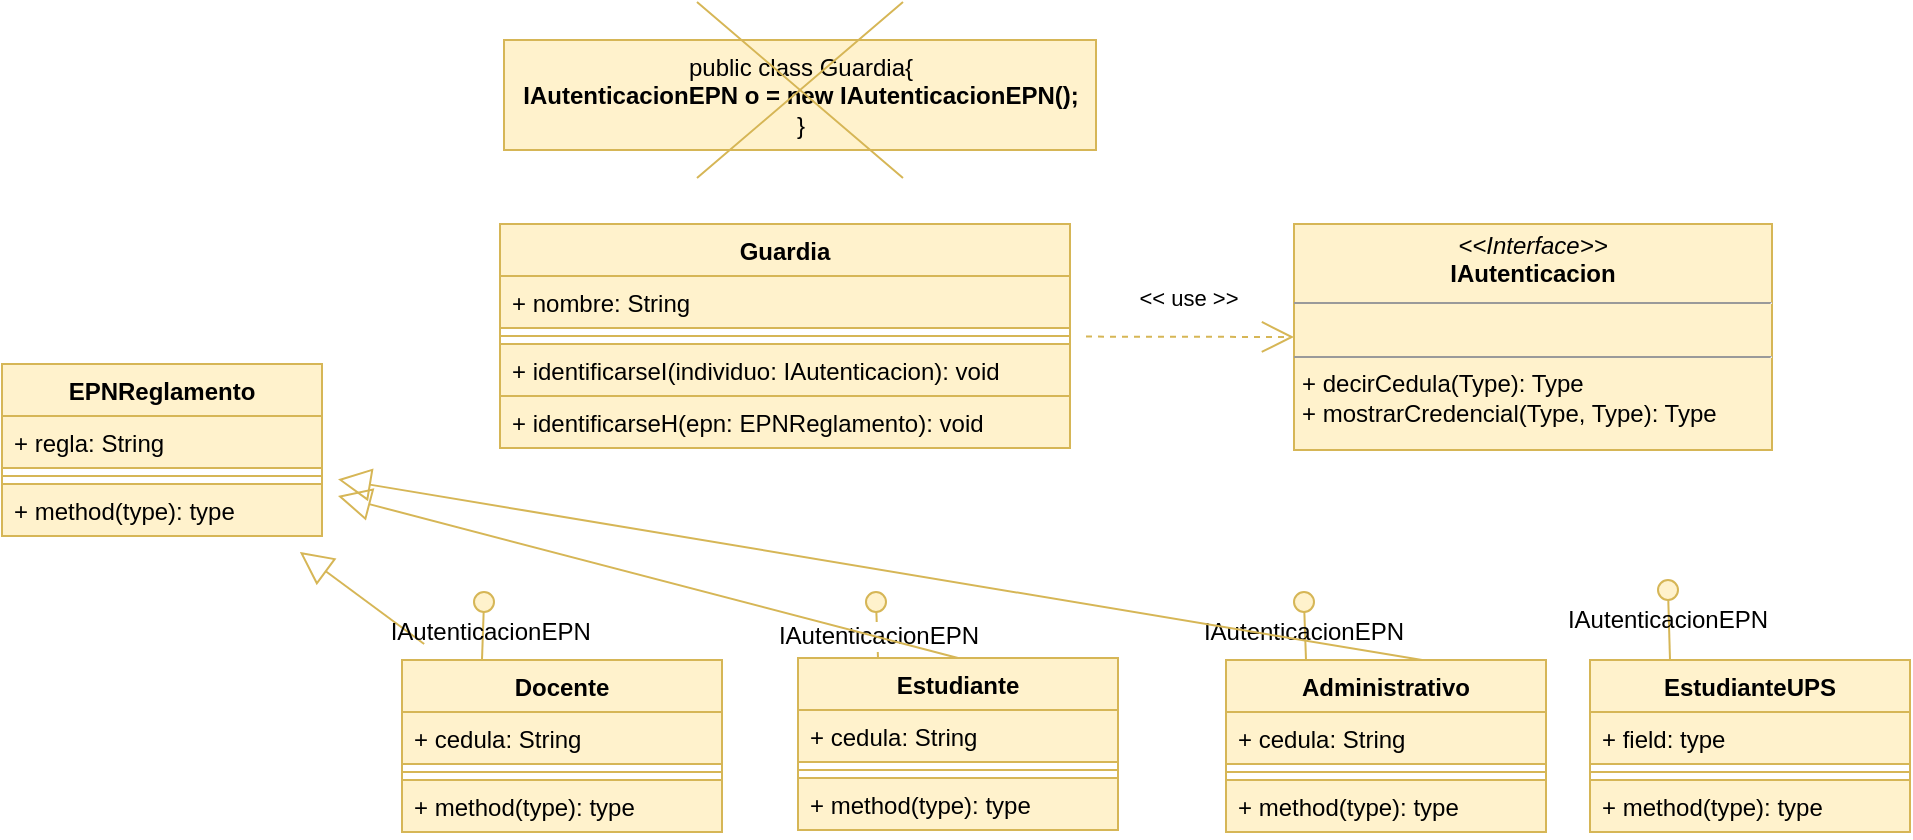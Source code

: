<mxfile>
    <diagram id="JeT-nrmrEv-jKe9APNdY" name="Página-1">
        <mxGraphModel dx="2042" dy="938" grid="0" gridSize="10" guides="1" tooltips="1" connect="1" arrows="1" fold="1" page="1" pageScale="1" pageWidth="827" pageHeight="1169" background="#ffffff" math="0" shadow="0">
            <root>
                <mxCell id="0"/>
                <mxCell id="1" parent="0"/>
                <mxCell id="2" style="edgeStyle=none;curved=1;rounded=0;orthogonalLoop=1;jettySize=auto;html=1;endArrow=block;startSize=14;endSize=14;sourcePerimeterSpacing=8;targetPerimeterSpacing=8;endFill=0;fontColor=#000000;fillColor=#fff2cc;strokeColor=#d6b656;" parent="1" source="3" target="34" edge="1">
                    <mxGeometry relative="1" as="geometry"/>
                </mxCell>
                <mxCell id="3" value="Docente" style="swimlane;fontStyle=1;align=center;verticalAlign=top;childLayout=stackLayout;horizontal=1;startSize=26;horizontalStack=0;resizeParent=1;resizeParentMax=0;resizeLast=0;collapsible=1;marginBottom=0;fillColor=#fff2cc;strokeColor=#d6b656;fontColor=#000000;" parent="1" vertex="1">
                    <mxGeometry x="90" y="799" width="160" height="86" as="geometry"/>
                </mxCell>
                <mxCell id="4" value="+ cedula: String" style="text;align=left;verticalAlign=top;spacingLeft=4;spacingRight=4;overflow=hidden;rotatable=0;points=[[0,0.5],[1,0.5]];portConstraint=eastwest;fillColor=#fff2cc;strokeColor=#d6b656;fontColor=#000000;" parent="3" vertex="1">
                    <mxGeometry y="26" width="160" height="26" as="geometry"/>
                </mxCell>
                <mxCell id="5" value="" style="line;strokeWidth=1;align=left;verticalAlign=middle;spacingTop=-1;spacingLeft=3;spacingRight=3;rotatable=0;labelPosition=right;points=[];portConstraint=eastwest;fillColor=#fff2cc;strokeColor=#d6b656;fontColor=#000000;" parent="3" vertex="1">
                    <mxGeometry y="52" width="160" height="8" as="geometry"/>
                </mxCell>
                <mxCell id="6" value="+ method(type): type" style="text;align=left;verticalAlign=top;spacingLeft=4;spacingRight=4;overflow=hidden;rotatable=0;points=[[0,0.5],[1,0.5]];portConstraint=eastwest;fillColor=#fff2cc;strokeColor=#d6b656;fontColor=#000000;" parent="3" vertex="1">
                    <mxGeometry y="60" width="160" height="26" as="geometry"/>
                </mxCell>
                <mxCell id="7" value="Estudiante" style="swimlane;fontStyle=1;align=center;verticalAlign=top;childLayout=stackLayout;horizontal=1;startSize=26;horizontalStack=0;resizeParent=1;resizeParentMax=0;resizeLast=0;collapsible=1;marginBottom=0;fillColor=#fff2cc;strokeColor=#d6b656;fontColor=#000000;" parent="1" vertex="1">
                    <mxGeometry x="288" y="798" width="160" height="86" as="geometry"/>
                </mxCell>
                <mxCell id="8" value="+ cedula: String" style="text;align=left;verticalAlign=top;spacingLeft=4;spacingRight=4;overflow=hidden;rotatable=0;points=[[0,0.5],[1,0.5]];portConstraint=eastwest;fillColor=#fff2cc;strokeColor=#d6b656;fontColor=#000000;" parent="7" vertex="1">
                    <mxGeometry y="26" width="160" height="26" as="geometry"/>
                </mxCell>
                <mxCell id="9" value="" style="line;strokeWidth=1;align=left;verticalAlign=middle;spacingTop=-1;spacingLeft=3;spacingRight=3;rotatable=0;labelPosition=right;points=[];portConstraint=eastwest;fillColor=#fff2cc;strokeColor=#d6b656;fontColor=#000000;" parent="7" vertex="1">
                    <mxGeometry y="52" width="160" height="8" as="geometry"/>
                </mxCell>
                <mxCell id="10" value="+ method(type): type" style="text;align=left;verticalAlign=top;spacingLeft=4;spacingRight=4;overflow=hidden;rotatable=0;points=[[0,0.5],[1,0.5]];portConstraint=eastwest;fillColor=#fff2cc;strokeColor=#d6b656;fontColor=#000000;" parent="7" vertex="1">
                    <mxGeometry y="60" width="160" height="26" as="geometry"/>
                </mxCell>
                <mxCell id="11" value="Administrativo" style="swimlane;fontStyle=1;align=center;verticalAlign=top;childLayout=stackLayout;horizontal=1;startSize=26;horizontalStack=0;resizeParent=1;resizeParentMax=0;resizeLast=0;collapsible=1;marginBottom=0;fillColor=#fff2cc;strokeColor=#d6b656;fontColor=#000000;" parent="1" vertex="1">
                    <mxGeometry x="502" y="799" width="160" height="86" as="geometry"/>
                </mxCell>
                <mxCell id="12" value="+ cedula: String" style="text;align=left;verticalAlign=top;spacingLeft=4;spacingRight=4;overflow=hidden;rotatable=0;points=[[0,0.5],[1,0.5]];portConstraint=eastwest;fillColor=#fff2cc;strokeColor=#d6b656;fontColor=#000000;" parent="11" vertex="1">
                    <mxGeometry y="26" width="160" height="26" as="geometry"/>
                </mxCell>
                <mxCell id="13" value="" style="line;strokeWidth=1;align=left;verticalAlign=middle;spacingTop=-1;spacingLeft=3;spacingRight=3;rotatable=0;labelPosition=right;points=[];portConstraint=eastwest;fillColor=#fff2cc;strokeColor=#d6b656;fontColor=#000000;" parent="11" vertex="1">
                    <mxGeometry y="52" width="160" height="8" as="geometry"/>
                </mxCell>
                <mxCell id="14" value="+ method(type): type" style="text;align=left;verticalAlign=top;spacingLeft=4;spacingRight=4;overflow=hidden;rotatable=0;points=[[0,0.5],[1,0.5]];portConstraint=eastwest;fillColor=#fff2cc;strokeColor=#d6b656;fontColor=#000000;" parent="11" vertex="1">
                    <mxGeometry y="60" width="160" height="26" as="geometry"/>
                </mxCell>
                <mxCell id="15" value="" style="rounded=0;orthogonalLoop=1;jettySize=auto;html=1;endArrow=none;endFill=0;sketch=0;sourcePerimeterSpacing=0;targetPerimeterSpacing=0;startSize=14;endSize=14;curved=1;exitX=0.25;exitY=0;exitDx=0;exitDy=0;fontColor=#000000;fillColor=#fff2cc;strokeColor=#d6b656;" parent="1" source="3" target="16" edge="1">
                    <mxGeometry relative="1" as="geometry">
                        <mxPoint x="190" y="763" as="sourcePoint"/>
                    </mxGeometry>
                </mxCell>
                <mxCell id="16" value="&lt;br&gt;&lt;br&gt;&amp;nbsp;&amp;nbsp;&lt;span style=&quot;border-color: var(--border-color);&quot;&gt;IAutenticacionEPN&lt;/span&gt;" style="ellipse;whiteSpace=wrap;html=1;align=center;aspect=fixed;resizable=0;points=[];outlineConnect=0;sketch=0;fillColor=#fff2cc;strokeColor=#d6b656;fontColor=#000000;" parent="1" vertex="1">
                    <mxGeometry x="126" y="765" width="10" height="10" as="geometry"/>
                </mxCell>
                <mxCell id="17" value="&lt;p style=&quot;margin:0px;margin-top:4px;text-align:center;&quot;&gt;&lt;i&gt;&amp;lt;&amp;lt;Interface&amp;gt;&amp;gt;&lt;/i&gt;&lt;br&gt;&lt;b&gt;IAutenticacion&lt;/b&gt;&lt;/p&gt;&lt;hr size=&quot;1&quot;&gt;&lt;p style=&quot;margin:0px;margin-left:4px;&quot;&gt;&lt;br&gt;&lt;/p&gt;&lt;hr size=&quot;1&quot;&gt;&lt;p style=&quot;margin:0px;margin-left:4px;&quot;&gt;+ decirCedula(Type): Type&lt;br&gt;+ mostrarCredencial(Type, Type): Type&lt;/p&gt;" style="verticalAlign=top;align=left;overflow=fill;fontSize=12;fontFamily=Helvetica;html=1;fillColor=#fff2cc;strokeColor=#d6b656;fontColor=#000000;" parent="1" vertex="1">
                    <mxGeometry x="536" y="581" width="239" height="113" as="geometry"/>
                </mxCell>
                <mxCell id="18" value="&amp;lt;&amp;lt; use &amp;gt;&amp;gt;" style="rounded=0;orthogonalLoop=1;jettySize=auto;html=1;entryX=0;entryY=0.5;entryDx=0;entryDy=0;endArrow=open;startSize=14;endSize=14;sourcePerimeterSpacing=8;targetPerimeterSpacing=8;dashed=1;fontColor=#000000;fillColor=#fff2cc;strokeColor=#d6b656;labelBackgroundColor=#FFFFFF;" parent="1" source="19" target="17" edge="1">
                    <mxGeometry x="-0.024" y="19" relative="1" as="geometry">
                        <mxPoint as="offset"/>
                    </mxGeometry>
                </mxCell>
                <mxCell id="19" value="Guardia" style="swimlane;fontStyle=1;align=center;verticalAlign=top;childLayout=stackLayout;horizontal=1;startSize=26;horizontalStack=0;resizeParent=1;resizeParentMax=0;resizeLast=0;collapsible=1;marginBottom=0;fillColor=#fff2cc;strokeColor=#d6b656;fontColor=#000000;" parent="1" vertex="1">
                    <mxGeometry x="139" y="581" width="285" height="112" as="geometry"/>
                </mxCell>
                <mxCell id="20" value="+ nombre: String" style="text;align=left;verticalAlign=top;spacingLeft=4;spacingRight=4;overflow=hidden;rotatable=0;points=[[0,0.5],[1,0.5]];portConstraint=eastwest;fillColor=#fff2cc;strokeColor=#d6b656;fontColor=#000000;" parent="19" vertex="1">
                    <mxGeometry y="26" width="285" height="26" as="geometry"/>
                </mxCell>
                <mxCell id="21" value="" style="line;strokeWidth=1;align=left;verticalAlign=middle;spacingTop=-1;spacingLeft=3;spacingRight=3;rotatable=0;labelPosition=right;points=[];portConstraint=eastwest;fillColor=#fff2cc;strokeColor=#d6b656;fontColor=#000000;" parent="19" vertex="1">
                    <mxGeometry y="52" width="285" height="8" as="geometry"/>
                </mxCell>
                <mxCell id="22" value="+ identificarseI(individuo: IAutenticacion): void" style="text;align=left;verticalAlign=top;spacingLeft=4;spacingRight=4;overflow=hidden;rotatable=0;points=[[0,0.5],[1,0.5]];portConstraint=eastwest;fillColor=#fff2cc;strokeColor=#d6b656;fontColor=#000000;" parent="19" vertex="1">
                    <mxGeometry y="60" width="285" height="26" as="geometry"/>
                </mxCell>
                <mxCell id="23" value="+ identificarseH(epn: EPNReglamento): void" style="text;align=left;verticalAlign=top;spacingLeft=4;spacingRight=4;overflow=hidden;rotatable=0;points=[[0,0.5],[1,0.5]];portConstraint=eastwest;fillColor=#fff2cc;strokeColor=#d6b656;fontColor=#000000;" parent="19" vertex="1">
                    <mxGeometry y="86" width="285" height="26" as="geometry"/>
                </mxCell>
                <mxCell id="24" value="EstudianteUPS" style="swimlane;fontStyle=1;align=center;verticalAlign=top;childLayout=stackLayout;horizontal=1;startSize=26;horizontalStack=0;resizeParent=1;resizeParentMax=0;resizeLast=0;collapsible=1;marginBottom=0;fillColor=#fff2cc;strokeColor=#d6b656;fontColor=#000000;" parent="1" vertex="1">
                    <mxGeometry x="684" y="799" width="160" height="86" as="geometry"/>
                </mxCell>
                <mxCell id="25" value="+ field: type" style="text;align=left;verticalAlign=top;spacingLeft=4;spacingRight=4;overflow=hidden;rotatable=0;points=[[0,0.5],[1,0.5]];portConstraint=eastwest;fillColor=#fff2cc;strokeColor=#d6b656;fontColor=#000000;" parent="24" vertex="1">
                    <mxGeometry y="26" width="160" height="26" as="geometry"/>
                </mxCell>
                <mxCell id="26" value="" style="line;strokeWidth=1;align=left;verticalAlign=middle;spacingTop=-1;spacingLeft=3;spacingRight=3;rotatable=0;labelPosition=right;points=[];portConstraint=eastwest;fillColor=#fff2cc;strokeColor=#d6b656;fontColor=#000000;" parent="24" vertex="1">
                    <mxGeometry y="52" width="160" height="8" as="geometry"/>
                </mxCell>
                <mxCell id="27" value="+ method(type): type" style="text;align=left;verticalAlign=top;spacingLeft=4;spacingRight=4;overflow=hidden;rotatable=0;points=[[0,0.5],[1,0.5]];portConstraint=eastwest;fillColor=#fff2cc;strokeColor=#d6b656;fontColor=#000000;" parent="24" vertex="1">
                    <mxGeometry y="60" width="160" height="26" as="geometry"/>
                </mxCell>
                <mxCell id="28" value="&lt;span style=&quot;font-size: 12px;&quot;&gt;IAutenticacionEPN&lt;/span&gt;" style="rounded=0;orthogonalLoop=1;jettySize=auto;html=1;endArrow=none;endFill=0;sketch=0;sourcePerimeterSpacing=0;targetPerimeterSpacing=0;startSize=14;endSize=14;curved=1;exitX=0.25;exitY=0;exitDx=0;exitDy=0;fontColor=#000000;fillColor=#fff2cc;strokeColor=#d6b656;labelBackgroundColor=#FFFFFF;" parent="1" source="7" target="29" edge="1">
                    <mxGeometry relative="1" as="geometry">
                        <mxPoint x="140" y="809" as="sourcePoint"/>
                    </mxGeometry>
                </mxCell>
                <mxCell id="29" value="" style="ellipse;whiteSpace=wrap;html=1;align=center;aspect=fixed;resizable=0;points=[];outlineConnect=0;sketch=0;fillColor=#fff2cc;strokeColor=#d6b656;fontColor=#000000;" parent="1" vertex="1">
                    <mxGeometry x="322" y="765" width="10" height="10" as="geometry"/>
                </mxCell>
                <mxCell id="30" value="" style="rounded=0;orthogonalLoop=1;jettySize=auto;html=1;endArrow=none;endFill=0;sketch=0;sourcePerimeterSpacing=0;targetPerimeterSpacing=0;startSize=14;endSize=14;curved=1;exitX=0.25;exitY=0;exitDx=0;exitDy=0;fontColor=#000000;fillColor=#fff2cc;strokeColor=#d6b656;" parent="1" source="11" target="31" edge="1">
                    <mxGeometry relative="1" as="geometry">
                        <mxPoint x="150" y="819" as="sourcePoint"/>
                    </mxGeometry>
                </mxCell>
                <mxCell id="31" value="&lt;br&gt;&lt;br&gt;IAutenticacionEPN" style="ellipse;whiteSpace=wrap;html=1;align=center;aspect=fixed;resizable=0;points=[];outlineConnect=0;sketch=0;fillColor=#fff2cc;strokeColor=#d6b656;fontColor=#000000;" parent="1" vertex="1">
                    <mxGeometry x="536" y="765" width="10" height="10" as="geometry"/>
                </mxCell>
                <mxCell id="32" value="public class Guardia{&lt;br&gt;&lt;b style=&quot;border-color: var(--border-color);&quot;&gt;IAutenticacionEPN o = new&amp;nbsp;&lt;/b&gt;&lt;b style=&quot;border-color: var(--border-color);&quot;&gt;IAutenticacionEPN();&lt;/b&gt;&lt;br&gt;}" style="text;html=1;align=center;verticalAlign=middle;resizable=0;points=[];autosize=1;fillColor=#fff2cc;strokeColor=#d6b656;fontColor=#000000;" parent="1" vertex="1">
                    <mxGeometry x="141" y="489" width="296" height="55" as="geometry"/>
                </mxCell>
                <mxCell id="33" value="" style="shape=umlDestroy;fillColor=#fff2cc;strokeColor=#d6b656;fontColor=#000000;" parent="1" vertex="1">
                    <mxGeometry x="237.5" y="470" width="103" height="88" as="geometry"/>
                </mxCell>
                <mxCell id="34" value="EPNReglamento" style="swimlane;fontStyle=1;align=center;verticalAlign=top;childLayout=stackLayout;horizontal=1;startSize=26;horizontalStack=0;resizeParent=1;resizeParentMax=0;resizeLast=0;collapsible=1;marginBottom=0;fillColor=#fff2cc;strokeColor=#d6b656;fontColor=#000000;" parent="1" vertex="1">
                    <mxGeometry x="-110" y="651" width="160" height="86" as="geometry"/>
                </mxCell>
                <mxCell id="35" value="+ regla: String" style="text;align=left;verticalAlign=top;spacingLeft=4;spacingRight=4;overflow=hidden;rotatable=0;points=[[0,0.5],[1,0.5]];portConstraint=eastwest;fillColor=#fff2cc;strokeColor=#d6b656;fontColor=#000000;" parent="34" vertex="1">
                    <mxGeometry y="26" width="160" height="26" as="geometry"/>
                </mxCell>
                <mxCell id="36" value="" style="line;strokeWidth=1;align=left;verticalAlign=middle;spacingTop=-1;spacingLeft=3;spacingRight=3;rotatable=0;labelPosition=right;points=[];portConstraint=eastwest;fillColor=#fff2cc;strokeColor=#d6b656;fontColor=#000000;" parent="34" vertex="1">
                    <mxGeometry y="52" width="160" height="8" as="geometry"/>
                </mxCell>
                <mxCell id="37" value="+ method(type): type" style="text;align=left;verticalAlign=top;spacingLeft=4;spacingRight=4;overflow=hidden;rotatable=0;points=[[0,0.5],[1,0.5]];portConstraint=eastwest;fillColor=#fff2cc;strokeColor=#d6b656;fontColor=#000000;" parent="34" vertex="1">
                    <mxGeometry y="60" width="160" height="26" as="geometry"/>
                </mxCell>
                <mxCell id="38" style="edgeStyle=none;curved=1;rounded=0;orthogonalLoop=1;jettySize=auto;html=1;endArrow=block;startSize=14;endSize=14;sourcePerimeterSpacing=8;targetPerimeterSpacing=8;endFill=0;exitX=0.5;exitY=0;exitDx=0;exitDy=0;fontColor=#000000;fillColor=#fff2cc;strokeColor=#d6b656;labelBackgroundColor=#FFFFFF;" parent="1" source="7" target="34" edge="1">
                    <mxGeometry relative="1" as="geometry">
                        <mxPoint x="111.081" y="801" as="sourcePoint"/>
                        <mxPoint x="48.919" y="755" as="targetPoint"/>
                    </mxGeometry>
                </mxCell>
                <mxCell id="39" style="edgeStyle=none;curved=1;rounded=0;orthogonalLoop=1;jettySize=auto;html=1;endArrow=block;startSize=14;endSize=14;sourcePerimeterSpacing=8;targetPerimeterSpacing=8;endFill=0;exitX=0.613;exitY=0;exitDx=0;exitDy=0;exitPerimeter=0;fontColor=#000000;fillColor=#fff2cc;strokeColor=#d6b656;" parent="1" source="11" target="34" edge="1">
                    <mxGeometry relative="1" as="geometry">
                        <mxPoint x="378" y="808" as="sourcePoint"/>
                        <mxPoint x="68" y="726.995" as="targetPoint"/>
                    </mxGeometry>
                </mxCell>
                <mxCell id="40" value="" style="rounded=0;orthogonalLoop=1;jettySize=auto;html=1;endArrow=none;endFill=0;sketch=0;sourcePerimeterSpacing=0;targetPerimeterSpacing=0;startSize=14;endSize=14;curved=1;exitX=0.25;exitY=0;exitDx=0;exitDy=0;fontColor=#000000;fillColor=#fff2cc;strokeColor=#d6b656;" parent="1" source="24" target="41" edge="1">
                    <mxGeometry relative="1" as="geometry">
                        <mxPoint x="552" y="809" as="sourcePoint"/>
                    </mxGeometry>
                </mxCell>
                <mxCell id="41" value="&lt;br&gt;&lt;br&gt;IAutenticacionEPN" style="ellipse;whiteSpace=wrap;html=1;align=center;aspect=fixed;resizable=0;points=[];outlineConnect=0;sketch=0;fillColor=#fff2cc;strokeColor=#d6b656;fontColor=#000000;" parent="1" vertex="1">
                    <mxGeometry x="718" y="759" width="10" height="10" as="geometry"/>
                </mxCell>
            </root>
        </mxGraphModel>
    </diagram>
</mxfile>